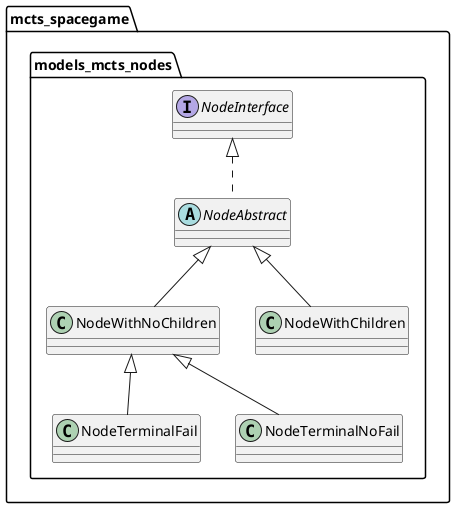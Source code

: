 @startuml
abstract class mcts_spacegame.models_mcts_nodes.NodeAbstract {
}
class mcts_spacegame.models_mcts_nodes.NodeWithNoChildren {
}
class mcts_spacegame.models_mcts_nodes.NodeWithChildren {
}
class mcts_spacegame.models_mcts_nodes.NodeTerminalFail {
}
interface mcts_spacegame.models_mcts_nodes.NodeInterface {
}
class mcts_spacegame.models_mcts_nodes.NodeTerminalNoFail {
}


mcts_spacegame.models_mcts_nodes.NodeInterface <|.. mcts_spacegame.models_mcts_nodes.NodeAbstract
mcts_spacegame.models_mcts_nodes.NodeAbstract <|-- mcts_spacegame.models_mcts_nodes.NodeWithNoChildren
mcts_spacegame.models_mcts_nodes.NodeAbstract <|-- mcts_spacegame.models_mcts_nodes.NodeWithChildren
mcts_spacegame.models_mcts_nodes.NodeWithNoChildren <|-- mcts_spacegame.models_mcts_nodes.NodeTerminalFail
mcts_spacegame.models_mcts_nodes.NodeWithNoChildren <|-- mcts_spacegame.models_mcts_nodes.NodeTerminalNoFail
@enduml